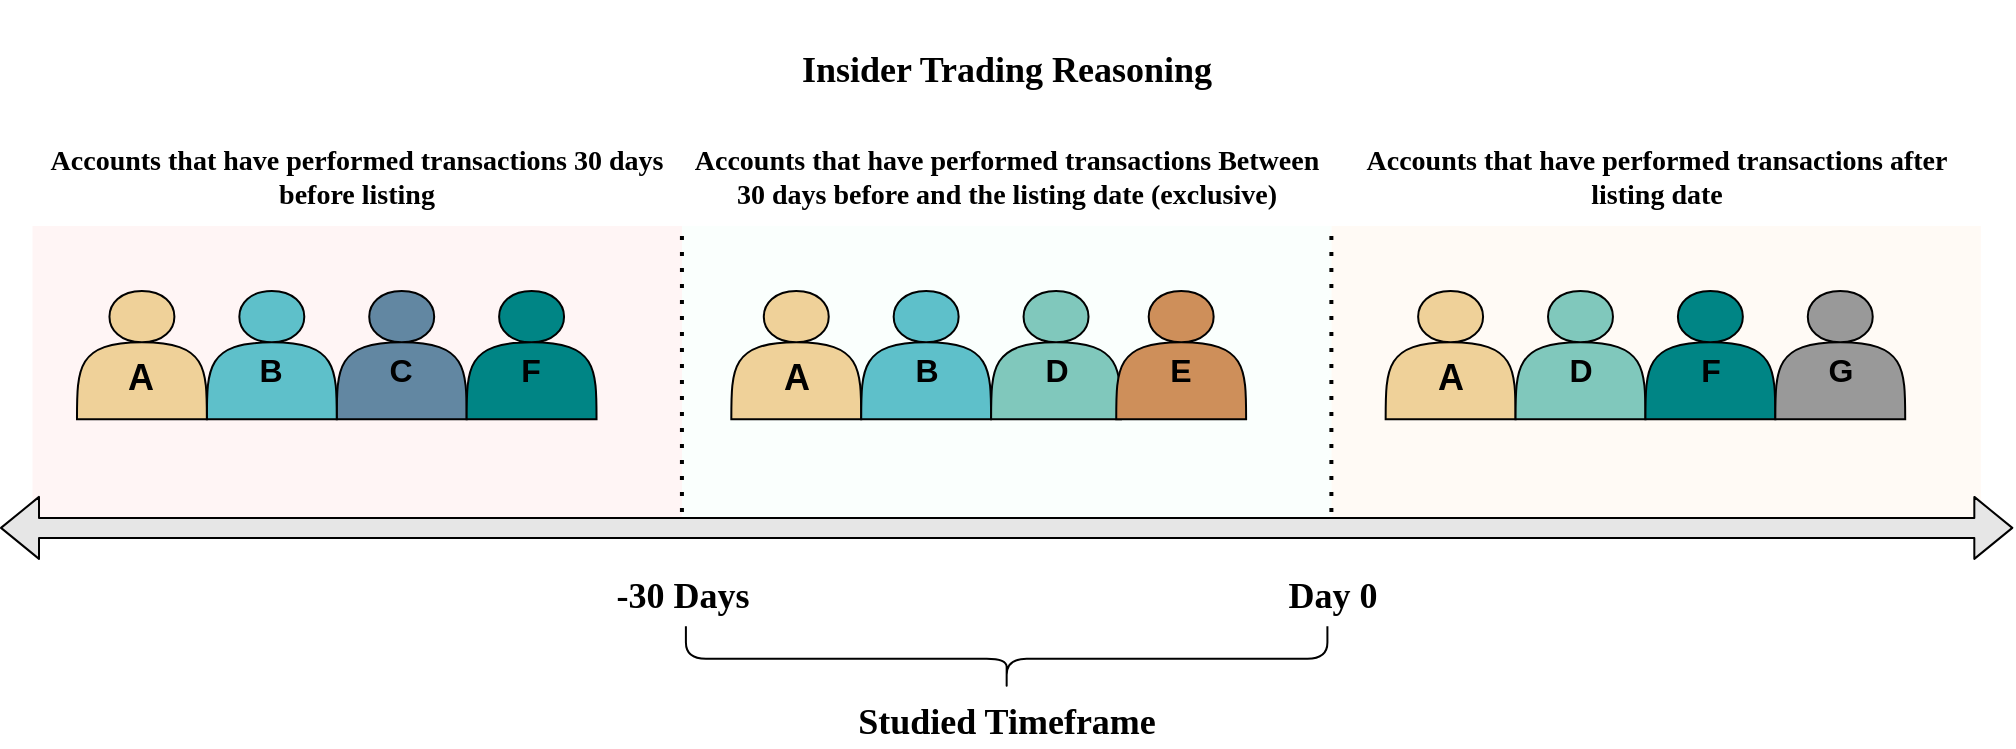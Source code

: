<mxfile>
    <diagram id="6Ow7eCNLw3kKzI7DTxEC" name="Page-1">
        <mxGraphModel dx="1368" dy="814" grid="1" gridSize="10" guides="1" tooltips="1" connect="1" arrows="1" fold="1" page="1" pageScale="1" pageWidth="1654" pageHeight="1169" math="0" shadow="0">
            <root>
                <mxCell id="0"/>
                <mxCell id="1" parent="0"/>
                <mxCell id="159" value="" style="shape=ext;double=1;rounded=0;whiteSpace=wrap;html=1;fontFamily=Times New Roman;fontSize=18;fillColor=#FFFAF5;strokeColor=none;" parent="1" vertex="1">
                    <mxGeometry x="1005.69" y="350" width="324.73" height="150.94" as="geometry"/>
                </mxCell>
                <mxCell id="158" value="" style="shape=ext;double=1;rounded=0;whiteSpace=wrap;html=1;fontFamily=Times New Roman;fontSize=18;fillColor=#FFF5F5;strokeColor=none;" parent="1" vertex="1">
                    <mxGeometry x="356.24" y="350" width="324.73" height="150.94" as="geometry"/>
                </mxCell>
                <mxCell id="157" value="" style="shape=ext;double=1;rounded=0;whiteSpace=wrap;html=1;fontFamily=Times New Roman;fontSize=18;fillColor=#FAFFFD;strokeColor=none;" parent="1" vertex="1">
                    <mxGeometry x="680.97" y="350" width="324.73" height="150.94" as="geometry"/>
                </mxCell>
                <mxCell id="13" value="&lt;font style=&quot;font-size: 18px&quot; face=&quot;Times New Roman&quot;&gt;Insider Trading Reasoning&lt;/font&gt;" style="text;strokeColor=none;fillColor=none;html=1;fontSize=24;fontStyle=1;verticalAlign=middle;align=center;" parent="1" vertex="1">
                    <mxGeometry x="356.246" y="237.74" width="974.187" height="64.151" as="geometry"/>
                </mxCell>
                <mxCell id="15" value="&lt;font face=&quot;Times New Roman&quot;&gt;&lt;span style=&quot;font-size: 18px&quot;&gt;Day 0&lt;/span&gt;&lt;/font&gt;" style="text;strokeColor=none;fillColor=none;html=1;fontSize=24;fontStyle=1;verticalAlign=middle;align=center;" parent="1" vertex="1">
                    <mxGeometry x="924.512" y="500.943" width="162.365" height="64.151" as="geometry"/>
                </mxCell>
                <mxCell id="17" value="" style="endArrow=none;dashed=1;html=1;dashPattern=1 3;strokeWidth=2;fontFamily=Times New Roman;fontSize=18;entryX=0;entryY=0;entryDx=0;entryDy=0;" parent="1" target="159" edge="1">
                    <mxGeometry width="50" height="50" relative="1" as="geometry">
                        <mxPoint x="1005.695" y="500.943" as="sourcePoint"/>
                        <mxPoint x="1005.695" y="244.34" as="targetPoint"/>
                    </mxGeometry>
                </mxCell>
                <mxCell id="18" value="" style="endArrow=none;dashed=1;html=1;dashPattern=1 3;strokeWidth=2;fontFamily=Times New Roman;fontSize=18;entryX=1;entryY=0;entryDx=0;entryDy=0;shadow=0;" parent="1" target="158" edge="1">
                    <mxGeometry width="50" height="50" relative="1" as="geometry">
                        <mxPoint x="680.965" y="500.943" as="sourcePoint"/>
                        <mxPoint x="680.965" y="244.34" as="targetPoint"/>
                    </mxGeometry>
                </mxCell>
                <mxCell id="19" value="&lt;font face=&quot;Times New Roman&quot;&gt;&lt;span style=&quot;font-size: 18px&quot;&gt;-30 Days&lt;/span&gt;&lt;/font&gt;" style="text;strokeColor=none;fillColor=none;html=1;fontSize=24;fontStyle=1;verticalAlign=middle;align=center;" parent="1" vertex="1">
                    <mxGeometry x="599.783" y="500.943" width="162.365" height="64.151" as="geometry"/>
                </mxCell>
                <mxCell id="20" value="" style="shape=curlyBracket;whiteSpace=wrap;html=1;rounded=1;flipH=1;fontFamily=Times New Roman;fontSize=18;fillColor=#B3B3B3;rotation=90;" parent="1" vertex="1">
                    <mxGeometry x="827.094" y="406" width="32.473" height="320.755" as="geometry"/>
                </mxCell>
                <mxCell id="21" value="&lt;font face=&quot;Times New Roman&quot;&gt;&lt;span style=&quot;font-size: 18px&quot;&gt;Studied Timeframe&lt;/span&gt;&lt;/font&gt;" style="text;strokeColor=none;fillColor=none;html=1;fontSize=24;fontStyle=1;verticalAlign=middle;align=center;" parent="1" vertex="1">
                    <mxGeometry x="762.144" y="581.132" width="162.362" height="28.868" as="geometry"/>
                </mxCell>
                <mxCell id="22" value="" style="endArrow=classic;startArrow=classic;html=1;fontFamily=Times New Roman;fontSize=18;shape=flexArrow;fillColor=#E6E6E6;" parent="1" edge="1">
                    <mxGeometry width="50" height="50" relative="1" as="geometry">
                        <mxPoint x="340" y="500.943" as="sourcePoint"/>
                        <mxPoint x="1346.66" y="500.943" as="targetPoint"/>
                    </mxGeometry>
                </mxCell>
                <mxCell id="213" value="&lt;span&gt;Accounts that have performed transactions 30 days before listing&lt;/span&gt;" style="text;html=1;strokeColor=none;fillColor=none;align=center;verticalAlign=middle;whiteSpace=wrap;rounded=0;fontFamily=Times New Roman;fontSize=14;fontStyle=1" parent="1" vertex="1">
                    <mxGeometry x="356.236" y="301.889" width="324.729" height="48.113" as="geometry"/>
                </mxCell>
                <mxCell id="214" value="&lt;span&gt;Accounts that have performed transactions after listing date&lt;/span&gt;" style="text;html=1;strokeColor=none;fillColor=none;align=center;verticalAlign=middle;whiteSpace=wrap;rounded=0;fontFamily=Times New Roman;fontSize=14;fontStyle=1" parent="1" vertex="1">
                    <mxGeometry x="1005.695" y="301.889" width="324.729" height="48.113" as="geometry"/>
                </mxCell>
                <mxCell id="215" value="&lt;span&gt;Accounts that have performed transactions Between 30 days before and the listing date (exclusive)&lt;/span&gt;" style="text;html=1;strokeColor=none;fillColor=none;align=center;verticalAlign=middle;whiteSpace=wrap;rounded=0;fontFamily=Times New Roman;fontSize=14;fontStyle=1" parent="1" vertex="1">
                    <mxGeometry x="680.965" y="301.889" width="324.729" height="48.113" as="geometry"/>
                </mxCell>
                <mxCell id="219" value="&lt;br&gt;&lt;font size=&quot;3&quot;&gt;&lt;b&gt;C&lt;/b&gt;&lt;/font&gt;" style="shape=actor;whiteSpace=wrap;html=1;fillColor=#6287a2;" parent="1" vertex="1">
                    <mxGeometry x="508.38" y="382.509" width="64.946" height="64.151" as="geometry"/>
                </mxCell>
                <mxCell id="29" value="&lt;br&gt;&lt;font size=&quot;3&quot;&gt;&lt;b&gt;B&lt;/b&gt;&lt;br&gt;&lt;/font&gt;" style="shape=actor;whiteSpace=wrap;html=1;fillColor=#5ec0ca;" parent="1" vertex="1">
                    <mxGeometry x="443.433" y="382.513" width="64.946" height="64.151" as="geometry"/>
                </mxCell>
                <mxCell id="30" value="&lt;font style=&quot;font-size: 18px&quot;&gt;&lt;b&gt;&lt;br&gt;A&lt;/b&gt;&lt;/font&gt;" style="shape=actor;whiteSpace=wrap;html=1;fillColor=#efd199;" parent="1" vertex="1">
                    <mxGeometry x="378.49" y="382.509" width="64.946" height="64.151" as="geometry"/>
                </mxCell>
                <mxCell id="226" value="&lt;font style=&quot;font-size: 18px&quot;&gt;&lt;b&gt;&lt;br&gt;A&lt;/b&gt;&lt;/font&gt;" style="shape=actor;whiteSpace=wrap;html=1;fillColor=#efd199;" parent="1" vertex="1">
                    <mxGeometry x="705.659" y="382.509" width="64.946" height="64.151" as="geometry"/>
                </mxCell>
                <mxCell id="227" value="&lt;font style=&quot;font-size: 18px&quot;&gt;&lt;b&gt;&lt;br&gt;A&lt;/b&gt;&lt;/font&gt;" style="shape=actor;whiteSpace=wrap;html=1;fillColor=#efd199;" parent="1" vertex="1">
                    <mxGeometry x="1032.827" y="382.509" width="64.946" height="64.151" as="geometry"/>
                </mxCell>
                <mxCell id="228" value="&lt;br&gt;&lt;font size=&quot;3&quot;&gt;&lt;b&gt;B&lt;/b&gt;&lt;br&gt;&lt;/font&gt;" style="shape=actor;whiteSpace=wrap;html=1;fillColor=#5ec0ca;" parent="1" vertex="1">
                    <mxGeometry x="770.601" y="382.513" width="64.946" height="64.151" as="geometry"/>
                </mxCell>
                <mxCell id="230" value="&lt;br&gt;&lt;font size=&quot;3&quot;&gt;&lt;b&gt;D&lt;/b&gt;&lt;/font&gt;" style="shape=actor;whiteSpace=wrap;html=1;fillColor=#80c8bc;" parent="1" vertex="1">
                    <mxGeometry x="835.548" y="382.509" width="64.946" height="64.151" as="geometry"/>
                </mxCell>
                <mxCell id="231" value="&lt;br&gt;&lt;font size=&quot;3&quot;&gt;&lt;b&gt;D&lt;/b&gt;&lt;/font&gt;" style="shape=actor;whiteSpace=wrap;html=1;fillColor=#80c8bc;" parent="1" vertex="1">
                    <mxGeometry x="1097.774" y="382.509" width="64.946" height="64.151" as="geometry"/>
                </mxCell>
                <mxCell id="232" value="&lt;br&gt;&lt;font size=&quot;3&quot;&gt;&lt;b&gt;F&lt;/b&gt;&lt;/font&gt;" style="shape=actor;whiteSpace=wrap;html=1;fillColor=#008585;" parent="1" vertex="1">
                    <mxGeometry x="1162.717" y="382.509" width="64.946" height="64.151" as="geometry"/>
                </mxCell>
                <mxCell id="233" value="&lt;br&gt;&lt;font size=&quot;3&quot;&gt;&lt;b&gt;E&lt;/b&gt;&lt;/font&gt;" style="shape=actor;whiteSpace=wrap;html=1;fillColor=#ce8f5a;" parent="1" vertex="1">
                    <mxGeometry x="898.115" y="382.509" width="64.946" height="64.151" as="geometry"/>
                </mxCell>
                <mxCell id="234" value="&lt;br&gt;&lt;font size=&quot;3&quot;&gt;&lt;b&gt;G&lt;/b&gt;&lt;/font&gt;" style="shape=actor;whiteSpace=wrap;html=1;fillColor=#999999;" parent="1" vertex="1">
                    <mxGeometry x="1227.66" y="382.509" width="64.946" height="64.151" as="geometry"/>
                </mxCell>
                <mxCell id="235" value="&lt;br&gt;&lt;font size=&quot;3&quot;&gt;&lt;b&gt;F&lt;/b&gt;&lt;/font&gt;" style="shape=actor;whiteSpace=wrap;html=1;fillColor=#008585;" parent="1" vertex="1">
                    <mxGeometry x="573.323" y="382.509" width="64.946" height="64.151" as="geometry"/>
                </mxCell>
            </root>
        </mxGraphModel>
    </diagram>
</mxfile>